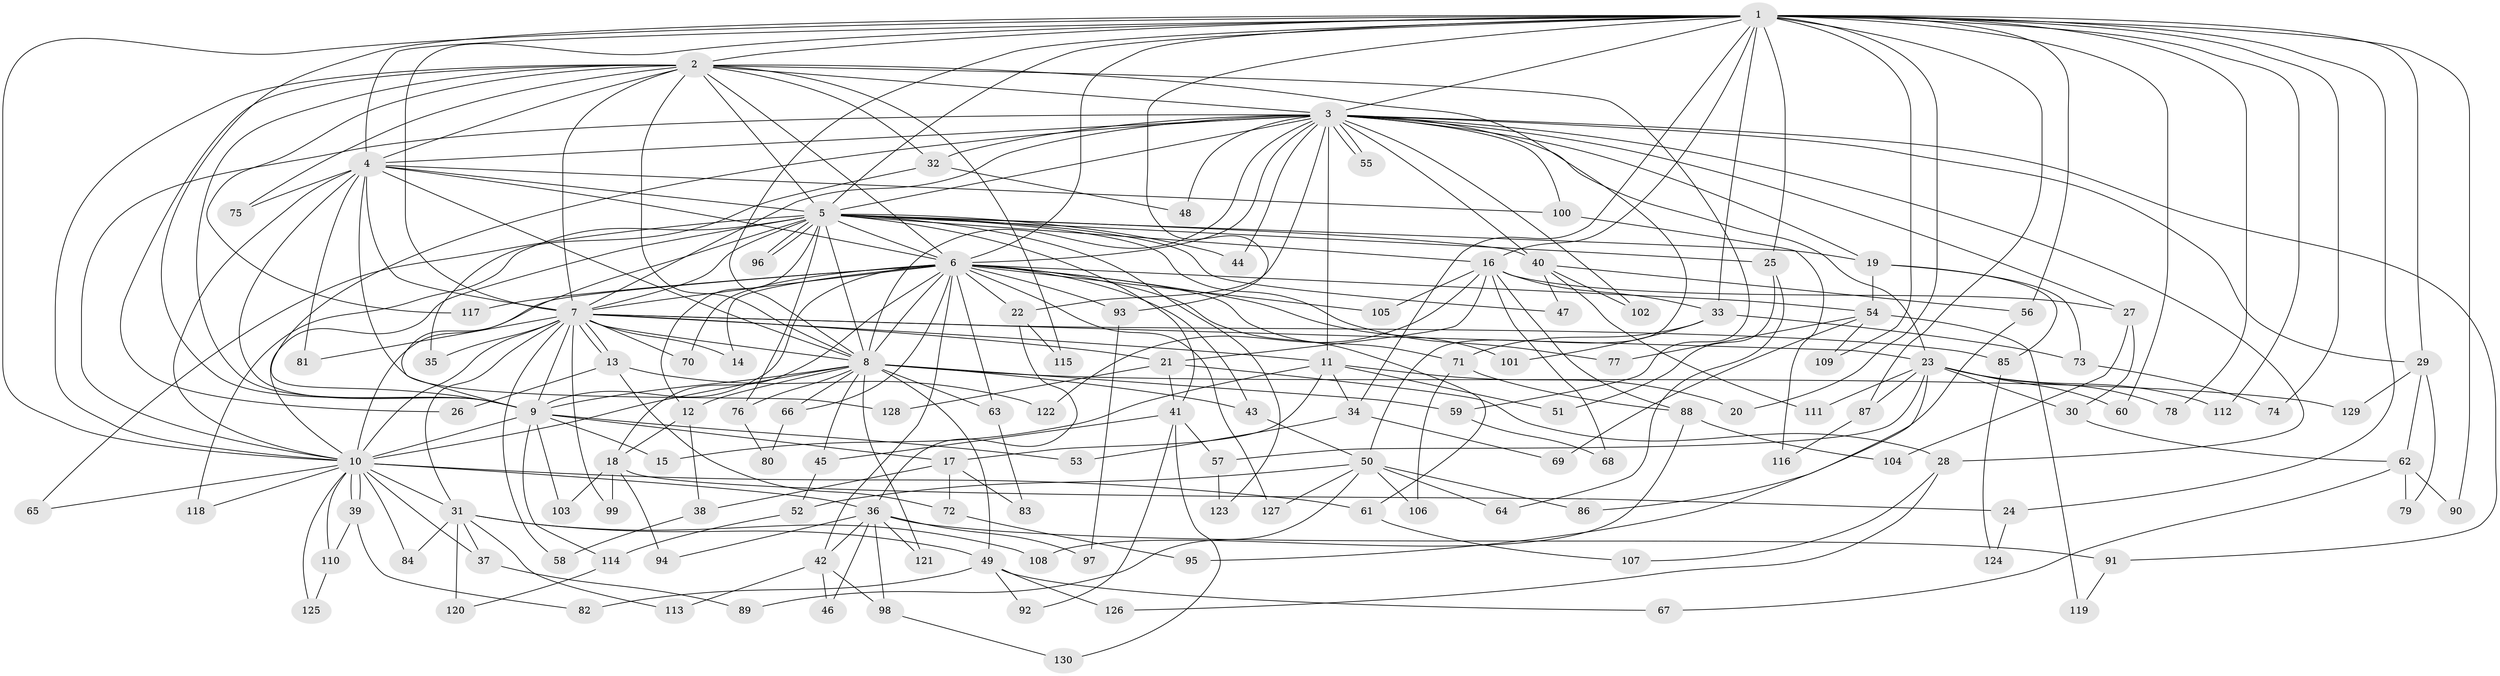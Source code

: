 // coarse degree distribution, {26: 0.010752688172043012, 18: 0.010752688172043012, 21: 0.021505376344086023, 24: 0.010752688172043012, 19: 0.010752688172043012, 16: 0.010752688172043012, 17: 0.010752688172043012, 7: 0.021505376344086023, 5: 0.043010752688172046, 6: 0.053763440860215055, 2: 0.4838709677419355, 10: 0.021505376344086023, 11: 0.010752688172043012, 3: 0.1827956989247312, 4: 0.07526881720430108, 12: 0.010752688172043012, 8: 0.010752688172043012}
// Generated by graph-tools (version 1.1) at 2025/51/02/27/25 19:51:43]
// undirected, 130 vertices, 285 edges
graph export_dot {
graph [start="1"]
  node [color=gray90,style=filled];
  1;
  2;
  3;
  4;
  5;
  6;
  7;
  8;
  9;
  10;
  11;
  12;
  13;
  14;
  15;
  16;
  17;
  18;
  19;
  20;
  21;
  22;
  23;
  24;
  25;
  26;
  27;
  28;
  29;
  30;
  31;
  32;
  33;
  34;
  35;
  36;
  37;
  38;
  39;
  40;
  41;
  42;
  43;
  44;
  45;
  46;
  47;
  48;
  49;
  50;
  51;
  52;
  53;
  54;
  55;
  56;
  57;
  58;
  59;
  60;
  61;
  62;
  63;
  64;
  65;
  66;
  67;
  68;
  69;
  70;
  71;
  72;
  73;
  74;
  75;
  76;
  77;
  78;
  79;
  80;
  81;
  82;
  83;
  84;
  85;
  86;
  87;
  88;
  89;
  90;
  91;
  92;
  93;
  94;
  95;
  96;
  97;
  98;
  99;
  100;
  101;
  102;
  103;
  104;
  105;
  106;
  107;
  108;
  109;
  110;
  111;
  112;
  113;
  114;
  115;
  116;
  117;
  118;
  119;
  120;
  121;
  122;
  123;
  124;
  125;
  126;
  127;
  128;
  129;
  130;
  1 -- 2;
  1 -- 3;
  1 -- 4;
  1 -- 5;
  1 -- 6;
  1 -- 7;
  1 -- 8;
  1 -- 9;
  1 -- 10;
  1 -- 16;
  1 -- 20;
  1 -- 24;
  1 -- 25;
  1 -- 29;
  1 -- 33;
  1 -- 34;
  1 -- 56;
  1 -- 60;
  1 -- 74;
  1 -- 78;
  1 -- 87;
  1 -- 90;
  1 -- 93;
  1 -- 109;
  1 -- 112;
  2 -- 3;
  2 -- 4;
  2 -- 5;
  2 -- 6;
  2 -- 7;
  2 -- 8;
  2 -- 9;
  2 -- 10;
  2 -- 26;
  2 -- 32;
  2 -- 50;
  2 -- 59;
  2 -- 75;
  2 -- 115;
  2 -- 117;
  3 -- 4;
  3 -- 5;
  3 -- 6;
  3 -- 7;
  3 -- 8;
  3 -- 9;
  3 -- 10;
  3 -- 11;
  3 -- 19;
  3 -- 22;
  3 -- 23;
  3 -- 27;
  3 -- 28;
  3 -- 29;
  3 -- 32;
  3 -- 40;
  3 -- 44;
  3 -- 48;
  3 -- 55;
  3 -- 55;
  3 -- 91;
  3 -- 100;
  3 -- 102;
  4 -- 5;
  4 -- 6;
  4 -- 7;
  4 -- 8;
  4 -- 9;
  4 -- 10;
  4 -- 75;
  4 -- 81;
  4 -- 100;
  4 -- 128;
  5 -- 6;
  5 -- 7;
  5 -- 8;
  5 -- 9;
  5 -- 10;
  5 -- 12;
  5 -- 16;
  5 -- 19;
  5 -- 25;
  5 -- 40;
  5 -- 41;
  5 -- 44;
  5 -- 47;
  5 -- 65;
  5 -- 76;
  5 -- 77;
  5 -- 96;
  5 -- 96;
  5 -- 118;
  5 -- 123;
  6 -- 7;
  6 -- 8;
  6 -- 9;
  6 -- 10;
  6 -- 14;
  6 -- 18;
  6 -- 22;
  6 -- 42;
  6 -- 43;
  6 -- 54;
  6 -- 61;
  6 -- 63;
  6 -- 66;
  6 -- 70;
  6 -- 71;
  6 -- 93;
  6 -- 101;
  6 -- 105;
  6 -- 117;
  6 -- 127;
  7 -- 8;
  7 -- 9;
  7 -- 10;
  7 -- 11;
  7 -- 13;
  7 -- 13;
  7 -- 14;
  7 -- 21;
  7 -- 23;
  7 -- 31;
  7 -- 35;
  7 -- 58;
  7 -- 70;
  7 -- 81;
  7 -- 85;
  7 -- 99;
  8 -- 9;
  8 -- 10;
  8 -- 12;
  8 -- 43;
  8 -- 45;
  8 -- 49;
  8 -- 59;
  8 -- 63;
  8 -- 66;
  8 -- 76;
  8 -- 121;
  8 -- 129;
  9 -- 10;
  9 -- 15;
  9 -- 17;
  9 -- 53;
  9 -- 103;
  9 -- 114;
  10 -- 31;
  10 -- 36;
  10 -- 37;
  10 -- 39;
  10 -- 39;
  10 -- 61;
  10 -- 65;
  10 -- 84;
  10 -- 110;
  10 -- 118;
  10 -- 125;
  11 -- 15;
  11 -- 17;
  11 -- 20;
  11 -- 34;
  11 -- 51;
  12 -- 18;
  12 -- 38;
  13 -- 26;
  13 -- 72;
  13 -- 122;
  16 -- 21;
  16 -- 27;
  16 -- 33;
  16 -- 68;
  16 -- 88;
  16 -- 105;
  16 -- 122;
  17 -- 38;
  17 -- 72;
  17 -- 83;
  18 -- 24;
  18 -- 94;
  18 -- 99;
  18 -- 103;
  19 -- 54;
  19 -- 73;
  19 -- 85;
  21 -- 28;
  21 -- 41;
  21 -- 128;
  22 -- 36;
  22 -- 115;
  23 -- 30;
  23 -- 57;
  23 -- 60;
  23 -- 78;
  23 -- 87;
  23 -- 95;
  23 -- 111;
  23 -- 112;
  24 -- 124;
  25 -- 51;
  25 -- 64;
  27 -- 30;
  27 -- 104;
  28 -- 107;
  28 -- 126;
  29 -- 62;
  29 -- 79;
  29 -- 129;
  30 -- 62;
  31 -- 37;
  31 -- 49;
  31 -- 84;
  31 -- 108;
  31 -- 113;
  31 -- 120;
  32 -- 35;
  32 -- 48;
  33 -- 71;
  33 -- 73;
  33 -- 101;
  34 -- 53;
  34 -- 69;
  36 -- 42;
  36 -- 46;
  36 -- 91;
  36 -- 94;
  36 -- 97;
  36 -- 98;
  36 -- 121;
  37 -- 89;
  38 -- 58;
  39 -- 82;
  39 -- 110;
  40 -- 47;
  40 -- 56;
  40 -- 102;
  40 -- 111;
  41 -- 45;
  41 -- 57;
  41 -- 92;
  41 -- 130;
  42 -- 46;
  42 -- 98;
  42 -- 113;
  43 -- 50;
  45 -- 52;
  49 -- 67;
  49 -- 82;
  49 -- 92;
  49 -- 126;
  50 -- 52;
  50 -- 64;
  50 -- 86;
  50 -- 89;
  50 -- 106;
  50 -- 127;
  52 -- 114;
  54 -- 69;
  54 -- 77;
  54 -- 109;
  54 -- 119;
  56 -- 86;
  57 -- 123;
  59 -- 68;
  61 -- 107;
  62 -- 67;
  62 -- 79;
  62 -- 90;
  63 -- 83;
  66 -- 80;
  71 -- 88;
  71 -- 106;
  72 -- 95;
  73 -- 74;
  76 -- 80;
  85 -- 124;
  87 -- 116;
  88 -- 104;
  88 -- 108;
  91 -- 119;
  93 -- 97;
  98 -- 130;
  100 -- 116;
  110 -- 125;
  114 -- 120;
}
